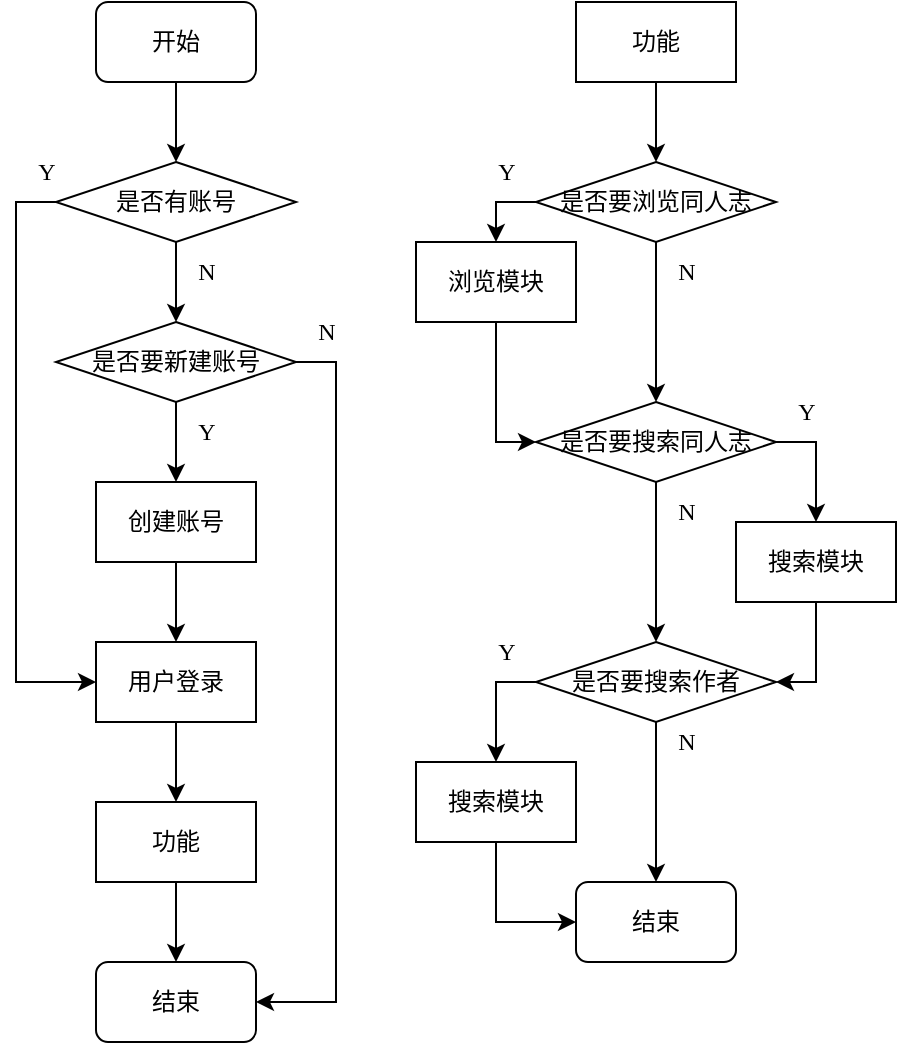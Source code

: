 <mxfile version="21.2.1" type="device">
  <diagram name="第 1 页" id="UGW9YNje5y8IUspFWKuI">
    <mxGraphModel dx="1235" dy="618" grid="0" gridSize="10" guides="1" tooltips="1" connect="1" arrows="1" fold="1" page="0" pageScale="1" pageWidth="827" pageHeight="1169" math="0" shadow="0">
      <root>
        <mxCell id="0" />
        <mxCell id="1" parent="0" />
        <mxCell id="_MmGvdPsLG1474vWWe_J-5" style="edgeStyle=orthogonalEdgeStyle;rounded=0;orthogonalLoop=1;jettySize=auto;html=1;exitX=0.5;exitY=1;exitDx=0;exitDy=0;entryX=0.5;entryY=0;entryDx=0;entryDy=0;" edge="1" parent="1" source="_MmGvdPsLG1474vWWe_J-1" target="_MmGvdPsLG1474vWWe_J-3">
          <mxGeometry relative="1" as="geometry" />
        </mxCell>
        <mxCell id="_MmGvdPsLG1474vWWe_J-1" value="开始" style="rounded=1;whiteSpace=wrap;html=1;" vertex="1" parent="1">
          <mxGeometry x="240" y="40" width="80" height="40" as="geometry" />
        </mxCell>
        <mxCell id="_MmGvdPsLG1474vWWe_J-2" value="结束" style="rounded=1;whiteSpace=wrap;html=1;" vertex="1" parent="1">
          <mxGeometry x="240" y="520" width="80" height="40" as="geometry" />
        </mxCell>
        <mxCell id="_MmGvdPsLG1474vWWe_J-26" style="edgeStyle=orthogonalEdgeStyle;rounded=0;orthogonalLoop=1;jettySize=auto;html=1;exitX=0.5;exitY=1;exitDx=0;exitDy=0;entryX=0.5;entryY=0;entryDx=0;entryDy=0;" edge="1" parent="1" source="_MmGvdPsLG1474vWWe_J-3" target="_MmGvdPsLG1474vWWe_J-25">
          <mxGeometry relative="1" as="geometry" />
        </mxCell>
        <mxCell id="_MmGvdPsLG1474vWWe_J-32" style="edgeStyle=orthogonalEdgeStyle;rounded=0;orthogonalLoop=1;jettySize=auto;html=1;exitX=0;exitY=0.5;exitDx=0;exitDy=0;entryX=0;entryY=0.5;entryDx=0;entryDy=0;" edge="1" parent="1" source="_MmGvdPsLG1474vWWe_J-3" target="_MmGvdPsLG1474vWWe_J-6">
          <mxGeometry relative="1" as="geometry" />
        </mxCell>
        <mxCell id="_MmGvdPsLG1474vWWe_J-3" value="是否有账号" style="rhombus;whiteSpace=wrap;html=1;" vertex="1" parent="1">
          <mxGeometry x="220" y="120" width="120" height="40" as="geometry" />
        </mxCell>
        <mxCell id="_MmGvdPsLG1474vWWe_J-39" style="edgeStyle=orthogonalEdgeStyle;rounded=0;orthogonalLoop=1;jettySize=auto;html=1;exitX=0.5;exitY=1;exitDx=0;exitDy=0;entryX=0.5;entryY=0;entryDx=0;entryDy=0;" edge="1" parent="1" source="_MmGvdPsLG1474vWWe_J-6" target="_MmGvdPsLG1474vWWe_J-55">
          <mxGeometry relative="1" as="geometry">
            <mxPoint x="280" y="440" as="targetPoint" />
          </mxGeometry>
        </mxCell>
        <mxCell id="_MmGvdPsLG1474vWWe_J-6" value="用户登录" style="rounded=0;whiteSpace=wrap;html=1;" vertex="1" parent="1">
          <mxGeometry x="240" y="360" width="80" height="40" as="geometry" />
        </mxCell>
        <mxCell id="_MmGvdPsLG1474vWWe_J-29" style="edgeStyle=orthogonalEdgeStyle;rounded=0;orthogonalLoop=1;jettySize=auto;html=1;exitX=0.5;exitY=1;exitDx=0;exitDy=0;entryX=0.5;entryY=0;entryDx=0;entryDy=0;" edge="1" parent="1" source="_MmGvdPsLG1474vWWe_J-8" target="_MmGvdPsLG1474vWWe_J-6">
          <mxGeometry relative="1" as="geometry" />
        </mxCell>
        <mxCell id="_MmGvdPsLG1474vWWe_J-8" value="创建账号" style="rounded=0;whiteSpace=wrap;html=1;" vertex="1" parent="1">
          <mxGeometry x="240" y="280" width="80" height="40" as="geometry" />
        </mxCell>
        <mxCell id="_MmGvdPsLG1474vWWe_J-12" value="&lt;font face=&quot;Georgia&quot;&gt;Y&lt;/font&gt;" style="text;html=1;align=center;verticalAlign=middle;resizable=0;points=[];autosize=1;strokeColor=none;fillColor=none;" vertex="1" parent="1">
          <mxGeometry x="280" y="240" width="30" height="30" as="geometry" />
        </mxCell>
        <mxCell id="_MmGvdPsLG1474vWWe_J-13" value="&lt;font face=&quot;Georgia&quot;&gt;N&lt;/font&gt;" style="text;html=1;align=center;verticalAlign=middle;resizable=0;points=[];autosize=1;strokeColor=none;fillColor=none;" vertex="1" parent="1">
          <mxGeometry x="340" y="190" width="30" height="30" as="geometry" />
        </mxCell>
        <mxCell id="_MmGvdPsLG1474vWWe_J-17" value="&lt;font face=&quot;Georgia&quot;&gt;Y&lt;/font&gt;" style="text;html=1;align=center;verticalAlign=middle;resizable=0;points=[];autosize=1;strokeColor=none;fillColor=none;" vertex="1" parent="1">
          <mxGeometry x="200" y="110" width="30" height="30" as="geometry" />
        </mxCell>
        <mxCell id="_MmGvdPsLG1474vWWe_J-19" value="&lt;font face=&quot;Georgia&quot;&gt;Y&lt;/font&gt;" style="text;html=1;align=center;verticalAlign=middle;resizable=0;points=[];autosize=1;strokeColor=none;fillColor=none;" vertex="1" parent="1">
          <mxGeometry x="430" y="350" width="30" height="30" as="geometry" />
        </mxCell>
        <mxCell id="_MmGvdPsLG1474vWWe_J-20" value="&lt;font face=&quot;Georgia&quot;&gt;N&lt;/font&gt;" style="text;html=1;align=center;verticalAlign=middle;resizable=0;points=[];autosize=1;strokeColor=none;fillColor=none;" vertex="1" parent="1">
          <mxGeometry x="280" y="160" width="30" height="30" as="geometry" />
        </mxCell>
        <mxCell id="_MmGvdPsLG1474vWWe_J-21" value="&lt;font face=&quot;Georgia&quot;&gt;Y&lt;/font&gt;" style="text;html=1;align=center;verticalAlign=middle;resizable=0;points=[];autosize=1;strokeColor=none;fillColor=none;" vertex="1" parent="1">
          <mxGeometry x="580" y="230" width="30" height="30" as="geometry" />
        </mxCell>
        <mxCell id="_MmGvdPsLG1474vWWe_J-23" value="&lt;font face=&quot;Georgia&quot;&gt;Y&lt;/font&gt;" style="text;html=1;align=center;verticalAlign=middle;resizable=0;points=[];autosize=1;strokeColor=none;fillColor=none;" vertex="1" parent="1">
          <mxGeometry x="430" y="110" width="30" height="30" as="geometry" />
        </mxCell>
        <mxCell id="_MmGvdPsLG1474vWWe_J-28" style="edgeStyle=orthogonalEdgeStyle;rounded=0;orthogonalLoop=1;jettySize=auto;html=1;exitX=0.5;exitY=1;exitDx=0;exitDy=0;entryX=0.5;entryY=0;entryDx=0;entryDy=0;" edge="1" parent="1" source="_MmGvdPsLG1474vWWe_J-25" target="_MmGvdPsLG1474vWWe_J-8">
          <mxGeometry relative="1" as="geometry" />
        </mxCell>
        <mxCell id="_MmGvdPsLG1474vWWe_J-33" style="edgeStyle=orthogonalEdgeStyle;rounded=0;orthogonalLoop=1;jettySize=auto;html=1;exitX=1;exitY=0.5;exitDx=0;exitDy=0;entryX=1;entryY=0.5;entryDx=0;entryDy=0;" edge="1" parent="1" source="_MmGvdPsLG1474vWWe_J-25" target="_MmGvdPsLG1474vWWe_J-2">
          <mxGeometry relative="1" as="geometry" />
        </mxCell>
        <mxCell id="_MmGvdPsLG1474vWWe_J-25" value="是否要新建账号" style="rhombus;whiteSpace=wrap;html=1;" vertex="1" parent="1">
          <mxGeometry x="220" y="200" width="120" height="40" as="geometry" />
        </mxCell>
        <mxCell id="_MmGvdPsLG1474vWWe_J-44" style="edgeStyle=orthogonalEdgeStyle;rounded=0;orthogonalLoop=1;jettySize=auto;html=1;exitX=0.5;exitY=1;exitDx=0;exitDy=0;entryX=0.5;entryY=0;entryDx=0;entryDy=0;" edge="1" parent="1" source="_MmGvdPsLG1474vWWe_J-45" target="_MmGvdPsLG1474vWWe_J-49">
          <mxGeometry relative="1" as="geometry" />
        </mxCell>
        <mxCell id="_MmGvdPsLG1474vWWe_J-63" style="edgeStyle=orthogonalEdgeStyle;rounded=0;orthogonalLoop=1;jettySize=auto;html=1;exitX=0;exitY=0.5;exitDx=0;exitDy=0;entryX=0.5;entryY=0;entryDx=0;entryDy=0;" edge="1" parent="1" source="_MmGvdPsLG1474vWWe_J-45" target="_MmGvdPsLG1474vWWe_J-60">
          <mxGeometry relative="1" as="geometry" />
        </mxCell>
        <mxCell id="_MmGvdPsLG1474vWWe_J-45" value="是否要浏览同人志" style="rhombus;whiteSpace=wrap;html=1;" vertex="1" parent="1">
          <mxGeometry x="460" y="120" width="120" height="40" as="geometry" />
        </mxCell>
        <mxCell id="_MmGvdPsLG1474vWWe_J-46" value="&lt;font face=&quot;Georgia&quot;&gt;N&lt;/font&gt;" style="text;html=1;align=center;verticalAlign=middle;resizable=0;points=[];autosize=1;strokeColor=none;fillColor=none;" vertex="1" parent="1">
          <mxGeometry x="520" y="280" width="30" height="30" as="geometry" />
        </mxCell>
        <mxCell id="_MmGvdPsLG1474vWWe_J-47" value="&lt;font face=&quot;Georgia&quot;&gt;N&lt;/font&gt;" style="text;html=1;align=center;verticalAlign=middle;resizable=0;points=[];autosize=1;strokeColor=none;fillColor=none;" vertex="1" parent="1">
          <mxGeometry x="520" y="160" width="30" height="30" as="geometry" />
        </mxCell>
        <mxCell id="_MmGvdPsLG1474vWWe_J-48" style="edgeStyle=orthogonalEdgeStyle;rounded=0;orthogonalLoop=1;jettySize=auto;html=1;exitX=0.5;exitY=1;exitDx=0;exitDy=0;" edge="1" parent="1" source="_MmGvdPsLG1474vWWe_J-49" target="_MmGvdPsLG1474vWWe_J-50">
          <mxGeometry relative="1" as="geometry" />
        </mxCell>
        <mxCell id="_MmGvdPsLG1474vWWe_J-70" style="edgeStyle=orthogonalEdgeStyle;rounded=0;orthogonalLoop=1;jettySize=auto;html=1;exitX=1;exitY=0.5;exitDx=0;exitDy=0;entryX=0.5;entryY=0;entryDx=0;entryDy=0;" edge="1" parent="1" source="_MmGvdPsLG1474vWWe_J-49" target="_MmGvdPsLG1474vWWe_J-61">
          <mxGeometry relative="1" as="geometry">
            <mxPoint x="600" y="295" as="targetPoint" />
          </mxGeometry>
        </mxCell>
        <mxCell id="_MmGvdPsLG1474vWWe_J-49" value="是否要搜索同人志" style="rhombus;whiteSpace=wrap;html=1;" vertex="1" parent="1">
          <mxGeometry x="460" y="240" width="120" height="40" as="geometry" />
        </mxCell>
        <mxCell id="_MmGvdPsLG1474vWWe_J-58" style="edgeStyle=orthogonalEdgeStyle;rounded=0;orthogonalLoop=1;jettySize=auto;html=1;exitX=0.5;exitY=1;exitDx=0;exitDy=0;entryX=0.5;entryY=0;entryDx=0;entryDy=0;" edge="1" parent="1" source="_MmGvdPsLG1474vWWe_J-50" target="_MmGvdPsLG1474vWWe_J-69">
          <mxGeometry relative="1" as="geometry">
            <mxPoint x="520" y="360" as="targetPoint" />
          </mxGeometry>
        </mxCell>
        <mxCell id="_MmGvdPsLG1474vWWe_J-67" style="edgeStyle=orthogonalEdgeStyle;rounded=0;orthogonalLoop=1;jettySize=auto;html=1;exitX=0;exitY=0.5;exitDx=0;exitDy=0;entryX=0.5;entryY=0;entryDx=0;entryDy=0;" edge="1" parent="1" source="_MmGvdPsLG1474vWWe_J-50" target="_MmGvdPsLG1474vWWe_J-62">
          <mxGeometry relative="1" as="geometry" />
        </mxCell>
        <mxCell id="_MmGvdPsLG1474vWWe_J-50" value="是否要搜索作者" style="rhombus;whiteSpace=wrap;html=1;" vertex="1" parent="1">
          <mxGeometry x="460" y="360" width="120" height="40" as="geometry" />
        </mxCell>
        <mxCell id="_MmGvdPsLG1474vWWe_J-57" style="edgeStyle=orthogonalEdgeStyle;rounded=0;orthogonalLoop=1;jettySize=auto;html=1;exitX=0.5;exitY=1;exitDx=0;exitDy=0;" edge="1" parent="1" source="_MmGvdPsLG1474vWWe_J-52" target="_MmGvdPsLG1474vWWe_J-45">
          <mxGeometry relative="1" as="geometry">
            <mxPoint x="520" y="80" as="sourcePoint" />
          </mxGeometry>
        </mxCell>
        <mxCell id="_MmGvdPsLG1474vWWe_J-52" value="功能" style="rounded=0;whiteSpace=wrap;html=1;" vertex="1" parent="1">
          <mxGeometry x="480" y="40" width="80" height="40" as="geometry" />
        </mxCell>
        <mxCell id="_MmGvdPsLG1474vWWe_J-56" style="edgeStyle=orthogonalEdgeStyle;rounded=0;orthogonalLoop=1;jettySize=auto;html=1;exitX=0.5;exitY=1;exitDx=0;exitDy=0;entryX=0.5;entryY=0;entryDx=0;entryDy=0;" edge="1" parent="1" source="_MmGvdPsLG1474vWWe_J-55" target="_MmGvdPsLG1474vWWe_J-2">
          <mxGeometry relative="1" as="geometry" />
        </mxCell>
        <mxCell id="_MmGvdPsLG1474vWWe_J-55" value="功能" style="rounded=0;whiteSpace=wrap;html=1;" vertex="1" parent="1">
          <mxGeometry x="240" y="440" width="80" height="40" as="geometry" />
        </mxCell>
        <mxCell id="_MmGvdPsLG1474vWWe_J-59" value="&lt;font face=&quot;Georgia&quot;&gt;N&lt;/font&gt;" style="text;html=1;align=center;verticalAlign=middle;resizable=0;points=[];autosize=1;strokeColor=none;fillColor=none;" vertex="1" parent="1">
          <mxGeometry x="520" y="395" width="30" height="30" as="geometry" />
        </mxCell>
        <mxCell id="_MmGvdPsLG1474vWWe_J-64" style="edgeStyle=orthogonalEdgeStyle;rounded=0;orthogonalLoop=1;jettySize=auto;html=1;exitX=0.5;exitY=1;exitDx=0;exitDy=0;entryX=0;entryY=0.5;entryDx=0;entryDy=0;" edge="1" parent="1" source="_MmGvdPsLG1474vWWe_J-60" target="_MmGvdPsLG1474vWWe_J-49">
          <mxGeometry relative="1" as="geometry" />
        </mxCell>
        <mxCell id="_MmGvdPsLG1474vWWe_J-60" value="浏览模块" style="rounded=0;whiteSpace=wrap;html=1;" vertex="1" parent="1">
          <mxGeometry x="400" y="160" width="80" height="40" as="geometry" />
        </mxCell>
        <mxCell id="_MmGvdPsLG1474vWWe_J-74" style="edgeStyle=orthogonalEdgeStyle;rounded=0;orthogonalLoop=1;jettySize=auto;html=1;exitX=0.5;exitY=1;exitDx=0;exitDy=0;entryX=1;entryY=0.5;entryDx=0;entryDy=0;" edge="1" parent="1" source="_MmGvdPsLG1474vWWe_J-61" target="_MmGvdPsLG1474vWWe_J-50">
          <mxGeometry relative="1" as="geometry" />
        </mxCell>
        <mxCell id="_MmGvdPsLG1474vWWe_J-61" value="搜索模块" style="rounded=0;whiteSpace=wrap;html=1;" vertex="1" parent="1">
          <mxGeometry x="560" y="300" width="80" height="40" as="geometry" />
        </mxCell>
        <mxCell id="_MmGvdPsLG1474vWWe_J-72" style="edgeStyle=orthogonalEdgeStyle;rounded=0;orthogonalLoop=1;jettySize=auto;html=1;exitX=0.5;exitY=1;exitDx=0;exitDy=0;entryX=0;entryY=0.5;entryDx=0;entryDy=0;" edge="1" parent="1" source="_MmGvdPsLG1474vWWe_J-62" target="_MmGvdPsLG1474vWWe_J-69">
          <mxGeometry relative="1" as="geometry" />
        </mxCell>
        <mxCell id="_MmGvdPsLG1474vWWe_J-62" value="搜索模块" style="rounded=0;whiteSpace=wrap;html=1;" vertex="1" parent="1">
          <mxGeometry x="400" y="420" width="80" height="40" as="geometry" />
        </mxCell>
        <mxCell id="_MmGvdPsLG1474vWWe_J-69" value="结束" style="rounded=1;whiteSpace=wrap;html=1;" vertex="1" parent="1">
          <mxGeometry x="480" y="480" width="80" height="40" as="geometry" />
        </mxCell>
      </root>
    </mxGraphModel>
  </diagram>
</mxfile>
